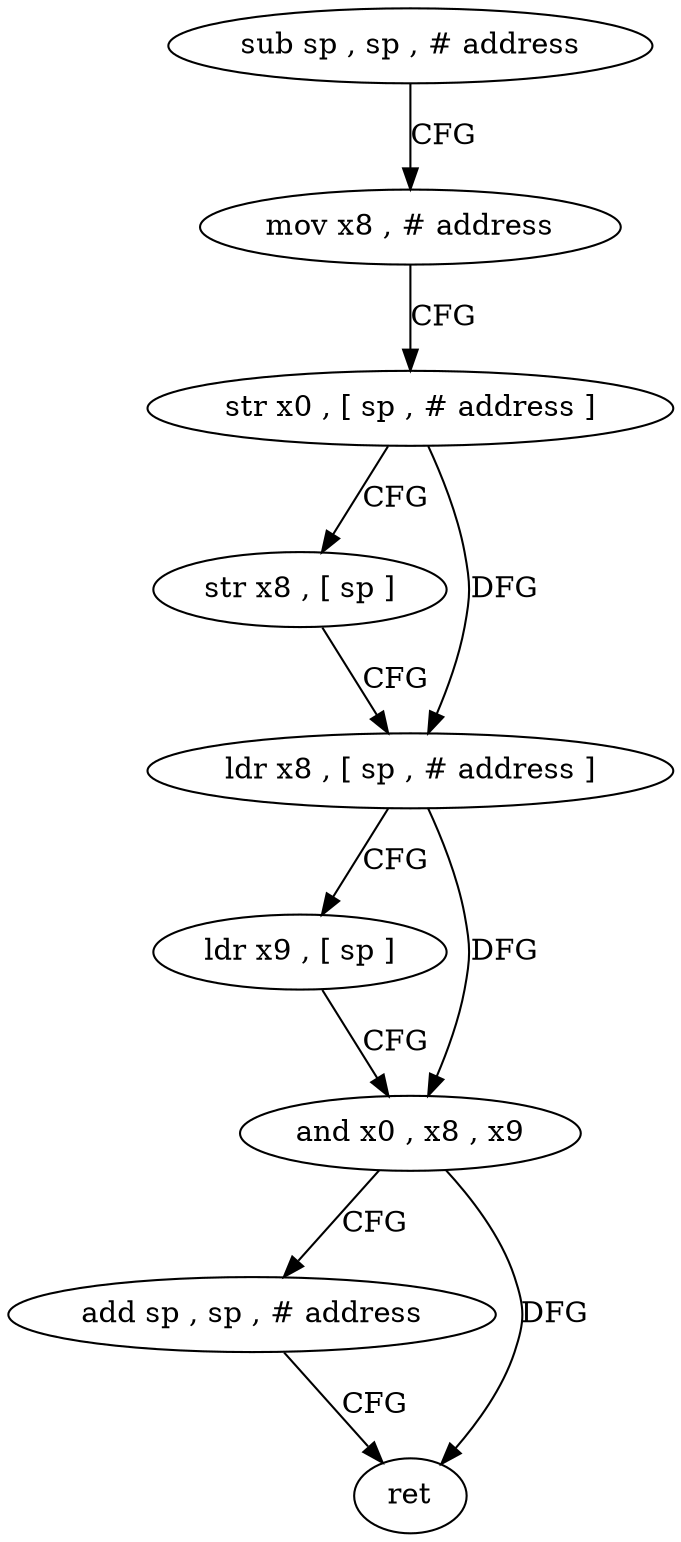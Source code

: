 digraph "func" {
"4239744" [label = "sub sp , sp , # address" ]
"4239748" [label = "mov x8 , # address" ]
"4239752" [label = "str x0 , [ sp , # address ]" ]
"4239756" [label = "str x8 , [ sp ]" ]
"4239760" [label = "ldr x8 , [ sp , # address ]" ]
"4239764" [label = "ldr x9 , [ sp ]" ]
"4239768" [label = "and x0 , x8 , x9" ]
"4239772" [label = "add sp , sp , # address" ]
"4239776" [label = "ret" ]
"4239744" -> "4239748" [ label = "CFG" ]
"4239748" -> "4239752" [ label = "CFG" ]
"4239752" -> "4239756" [ label = "CFG" ]
"4239752" -> "4239760" [ label = "DFG" ]
"4239756" -> "4239760" [ label = "CFG" ]
"4239760" -> "4239764" [ label = "CFG" ]
"4239760" -> "4239768" [ label = "DFG" ]
"4239764" -> "4239768" [ label = "CFG" ]
"4239768" -> "4239772" [ label = "CFG" ]
"4239768" -> "4239776" [ label = "DFG" ]
"4239772" -> "4239776" [ label = "CFG" ]
}
